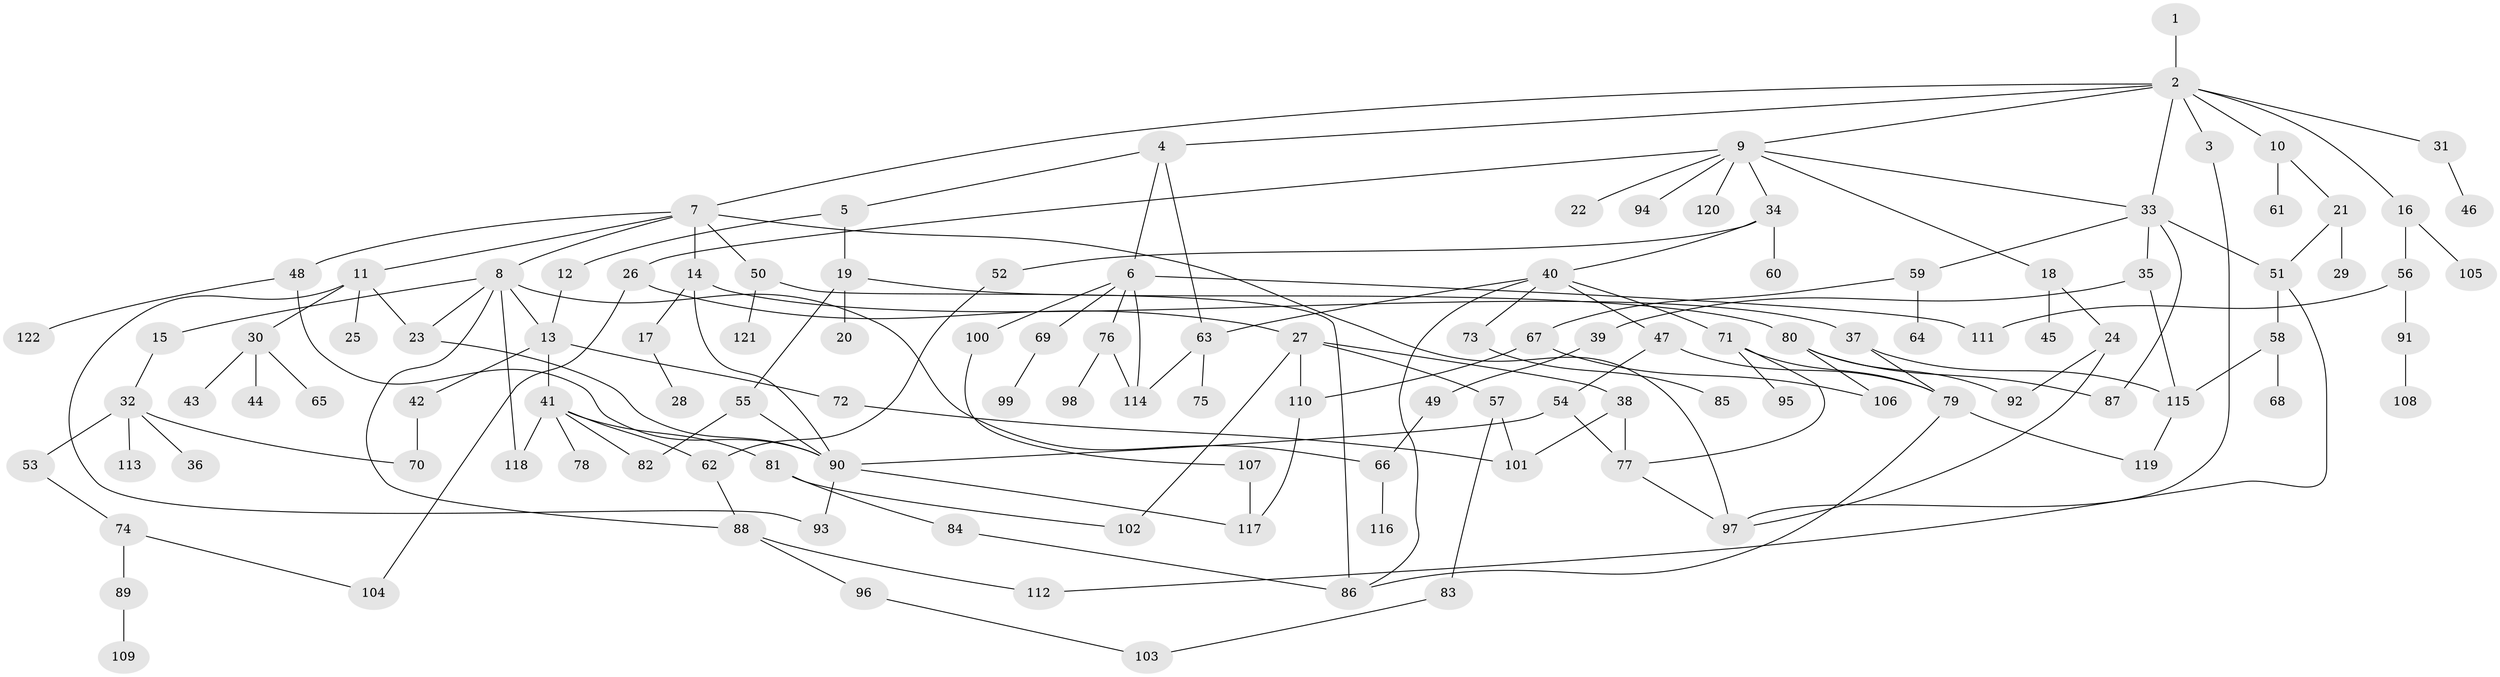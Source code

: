 // Generated by graph-tools (version 1.1) at 2025/10/02/27/25 16:10:51]
// undirected, 122 vertices, 165 edges
graph export_dot {
graph [start="1"]
  node [color=gray90,style=filled];
  1;
  2;
  3;
  4;
  5;
  6;
  7;
  8;
  9;
  10;
  11;
  12;
  13;
  14;
  15;
  16;
  17;
  18;
  19;
  20;
  21;
  22;
  23;
  24;
  25;
  26;
  27;
  28;
  29;
  30;
  31;
  32;
  33;
  34;
  35;
  36;
  37;
  38;
  39;
  40;
  41;
  42;
  43;
  44;
  45;
  46;
  47;
  48;
  49;
  50;
  51;
  52;
  53;
  54;
  55;
  56;
  57;
  58;
  59;
  60;
  61;
  62;
  63;
  64;
  65;
  66;
  67;
  68;
  69;
  70;
  71;
  72;
  73;
  74;
  75;
  76;
  77;
  78;
  79;
  80;
  81;
  82;
  83;
  84;
  85;
  86;
  87;
  88;
  89;
  90;
  91;
  92;
  93;
  94;
  95;
  96;
  97;
  98;
  99;
  100;
  101;
  102;
  103;
  104;
  105;
  106;
  107;
  108;
  109;
  110;
  111;
  112;
  113;
  114;
  115;
  116;
  117;
  118;
  119;
  120;
  121;
  122;
  1 -- 2;
  2 -- 3;
  2 -- 4;
  2 -- 7;
  2 -- 9;
  2 -- 10;
  2 -- 16;
  2 -- 31;
  2 -- 33;
  3 -- 97;
  4 -- 5;
  4 -- 6;
  4 -- 63;
  5 -- 12;
  5 -- 19;
  6 -- 69;
  6 -- 76;
  6 -- 100;
  6 -- 111;
  6 -- 114;
  7 -- 8;
  7 -- 11;
  7 -- 14;
  7 -- 48;
  7 -- 50;
  7 -- 97;
  8 -- 13;
  8 -- 15;
  8 -- 23;
  8 -- 66;
  8 -- 118;
  8 -- 88;
  9 -- 18;
  9 -- 22;
  9 -- 26;
  9 -- 33;
  9 -- 34;
  9 -- 94;
  9 -- 120;
  10 -- 21;
  10 -- 61;
  11 -- 25;
  11 -- 30;
  11 -- 93;
  11 -- 23;
  12 -- 13;
  13 -- 41;
  13 -- 42;
  13 -- 72;
  14 -- 17;
  14 -- 37;
  14 -- 90;
  15 -- 32;
  16 -- 56;
  16 -- 105;
  17 -- 28;
  18 -- 24;
  18 -- 45;
  19 -- 20;
  19 -- 55;
  19 -- 80;
  21 -- 29;
  21 -- 51;
  23 -- 90;
  24 -- 97;
  24 -- 92;
  26 -- 27;
  26 -- 104;
  27 -- 38;
  27 -- 57;
  27 -- 110;
  27 -- 102;
  30 -- 43;
  30 -- 44;
  30 -- 65;
  31 -- 46;
  32 -- 36;
  32 -- 53;
  32 -- 70;
  32 -- 113;
  33 -- 35;
  33 -- 59;
  33 -- 87;
  33 -- 51;
  34 -- 40;
  34 -- 52;
  34 -- 60;
  35 -- 39;
  35 -- 115;
  37 -- 79;
  37 -- 115;
  38 -- 101;
  38 -- 77;
  39 -- 49;
  40 -- 47;
  40 -- 63;
  40 -- 71;
  40 -- 73;
  40 -- 86;
  41 -- 62;
  41 -- 78;
  41 -- 81;
  41 -- 118;
  41 -- 82;
  42 -- 70;
  47 -- 54;
  47 -- 79;
  48 -- 122;
  48 -- 90;
  49 -- 66;
  50 -- 121;
  50 -- 86;
  51 -- 58;
  51 -- 112;
  52 -- 62;
  53 -- 74;
  54 -- 77;
  54 -- 90;
  55 -- 82;
  55 -- 90;
  56 -- 91;
  56 -- 111;
  57 -- 83;
  57 -- 101;
  58 -- 68;
  58 -- 115;
  59 -- 64;
  59 -- 67;
  62 -- 88;
  63 -- 75;
  63 -- 114;
  66 -- 116;
  67 -- 106;
  67 -- 110;
  69 -- 99;
  71 -- 77;
  71 -- 79;
  71 -- 95;
  72 -- 101;
  73 -- 85;
  74 -- 89;
  74 -- 104;
  76 -- 98;
  76 -- 114;
  77 -- 97;
  79 -- 119;
  79 -- 86;
  80 -- 92;
  80 -- 87;
  80 -- 106;
  81 -- 84;
  81 -- 102;
  83 -- 103;
  84 -- 86;
  88 -- 96;
  88 -- 112;
  89 -- 109;
  90 -- 117;
  90 -- 93;
  91 -- 108;
  96 -- 103;
  100 -- 107;
  107 -- 117;
  110 -- 117;
  115 -- 119;
}
